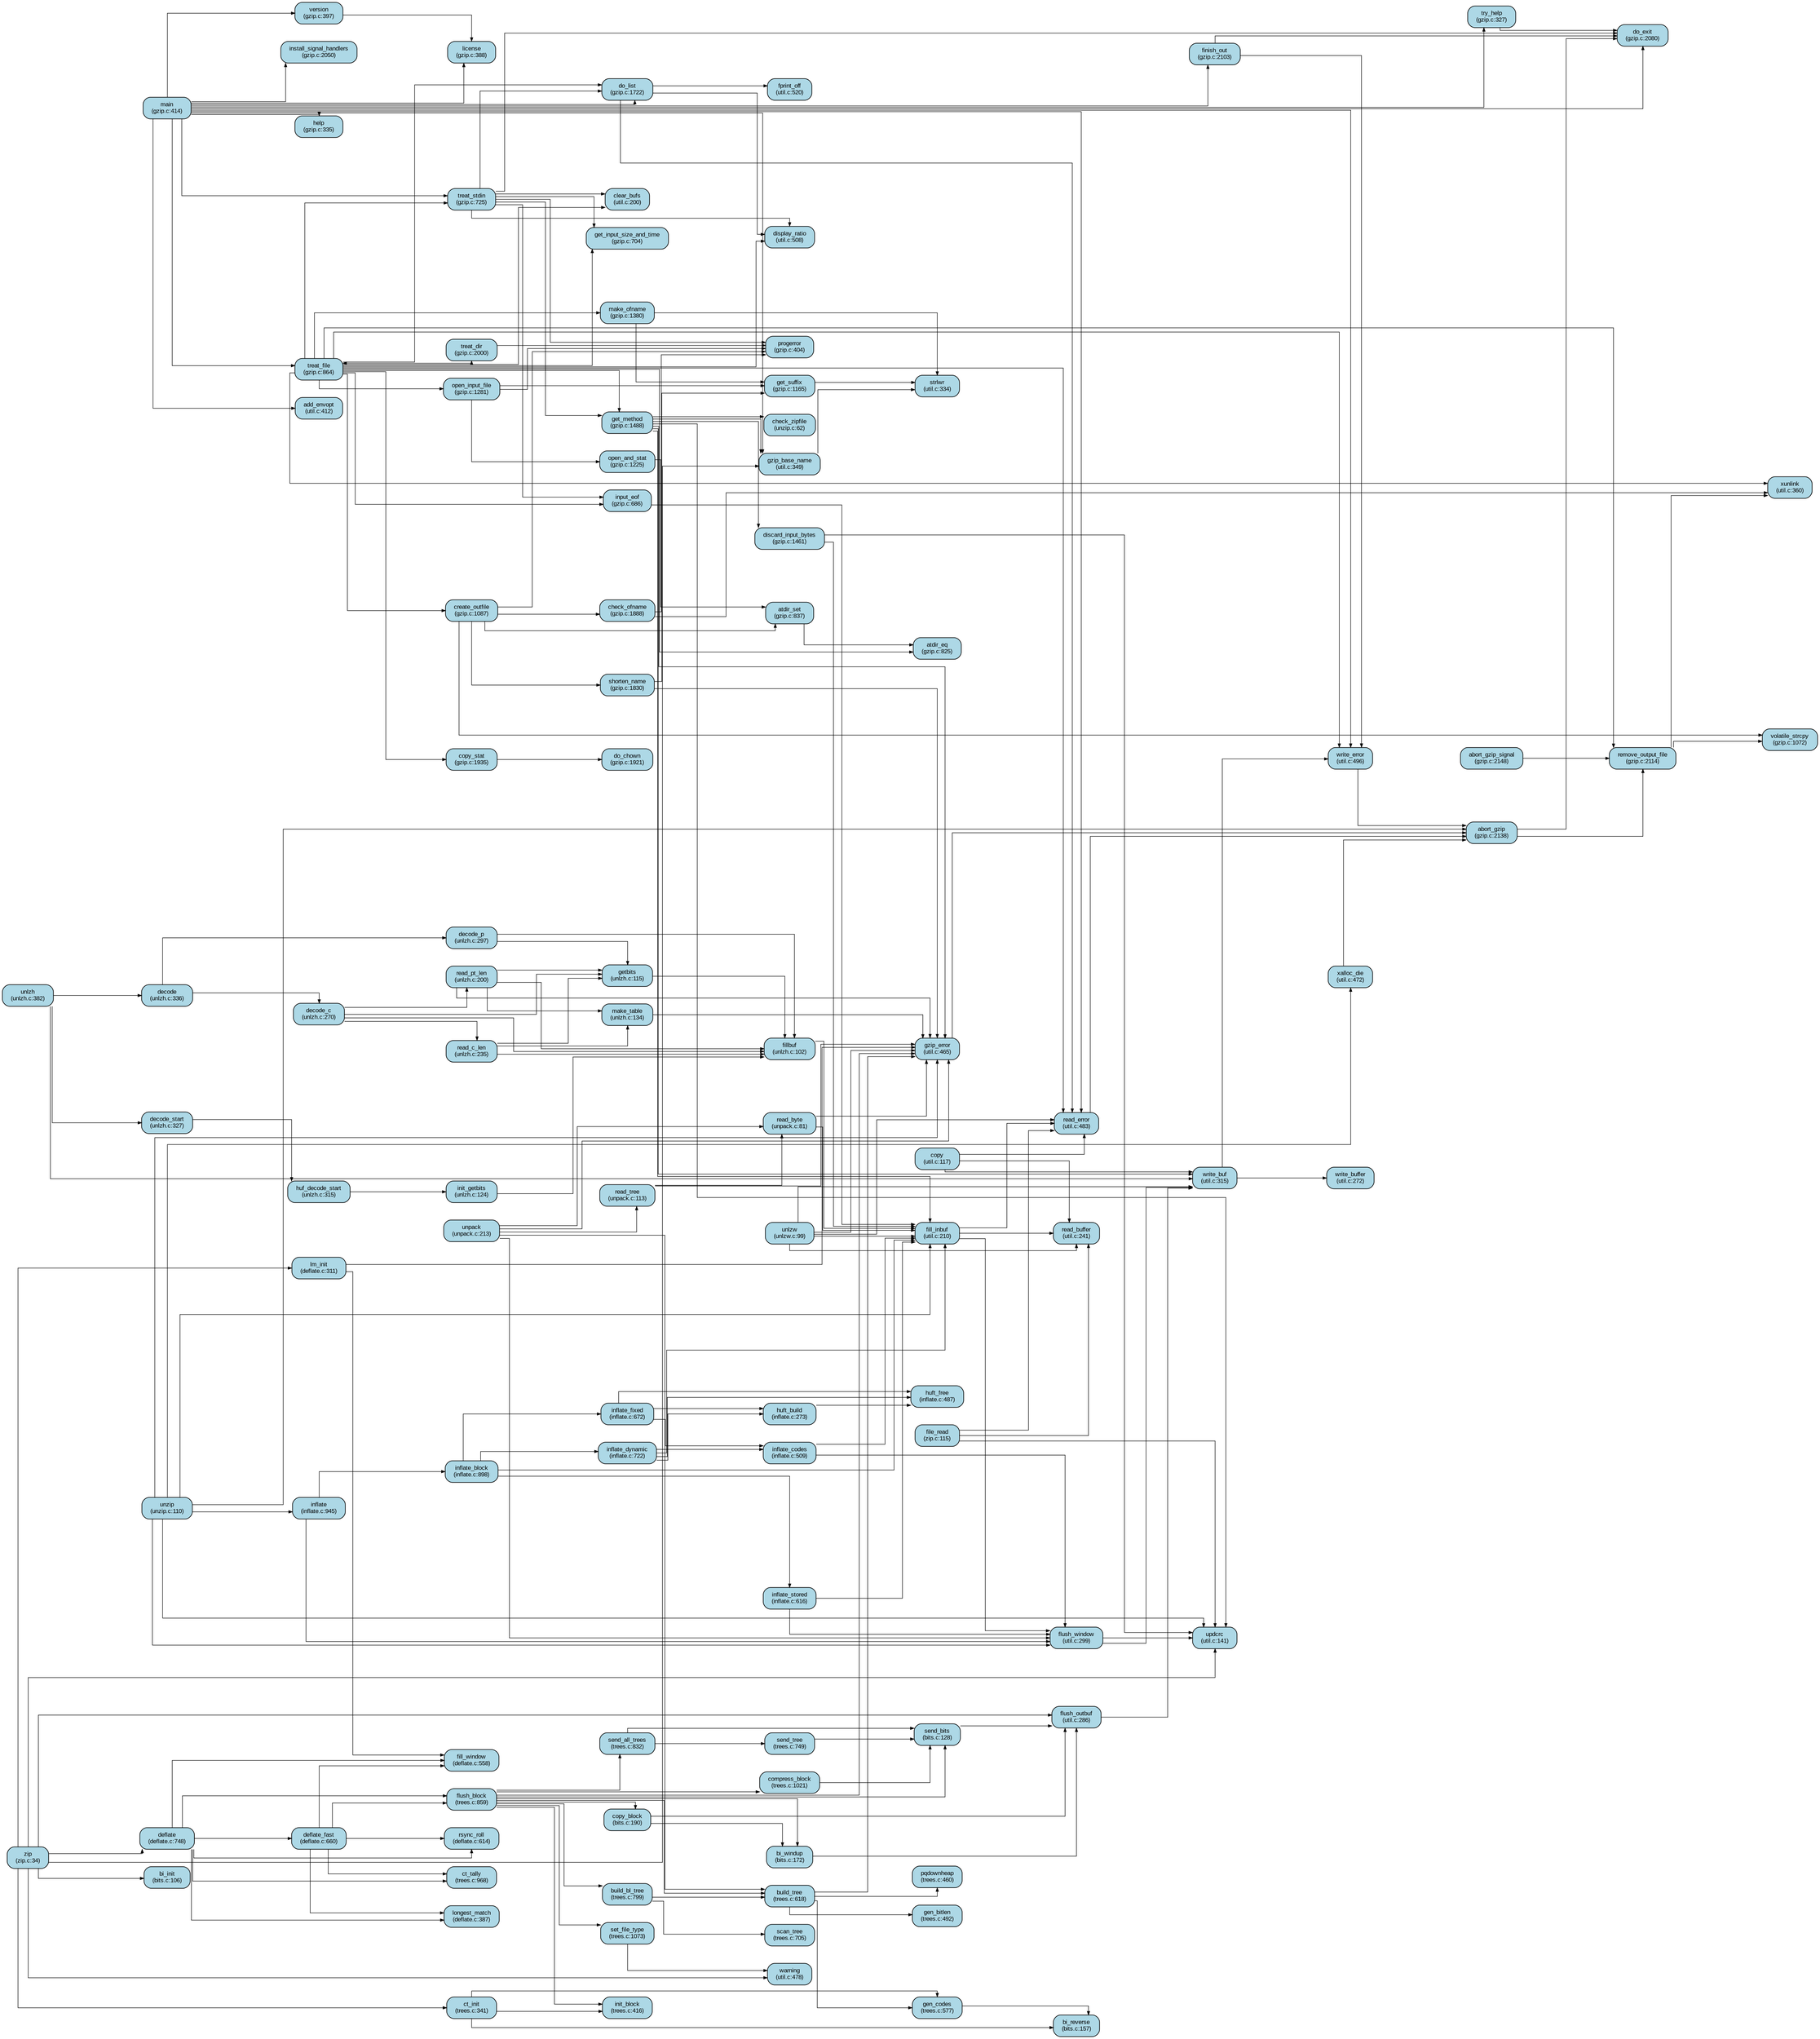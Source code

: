 digraph G {
    // 图的全局属性
    graph [
        rankdir=LR,          // 从左到右布局
        splines=ortho,       // 正交连线
        concentrate=true,    // 合并平行边
        compound=true,       // 允许跨子图连线
        ranksep=2,          // 层级间距
        nodesep=0.4         // 节点间距
    ];
    
    // 节点默认属性
    node [
        shape=box,
        style="rounded,filled",
        fontname="Arial",
        fontsize=10,
        height=0.3,
        margin="0.2,0.1",
        fillcolor="lightblue"  // 所有节点都是函数，统一使用浅蓝色
    ];
    
    // 边的默认属性
    edge [
        fontsize=8,
        arrowsize=0.6,
        penwidth=0.8
    ];
        "xunlink\n(util.c:360)";
    "fill_window\n(deflate.c:558)";
    "get_input_size_and_time\n(gzip.c:704)";
    "inflate_dynamic\n(inflate.c:722)";
    "copy_stat\n(gzip.c:1935)";
    "discard_input_bytes\n(gzip.c:1461)";
    "do_chown\n(gzip.c:1921)";
    "read_byte\n(unpack.c:81)";
    "decode_c\n(unlzh.c:270)";
    "treat_file\n(gzip.c:864)";
    "bi_reverse\n(bits.c:157)";
    "decode_p\n(unlzh.c:297)";
    "fill_inbuf\n(util.c:210)";
    "treat_dir\n(gzip.c:2000)";
    "copy\n(util.c:117)";
    "inflate_stored\n(inflate.c:616)";
    "set_file_type\n(trees.c:1073)";
    "help\n(gzip.c:335)";
    "deflate\n(deflate.c:748)";
    "main\n(gzip.c:414)";
    "decode\n(unlzh.c:336)";
    "huf_decode_start\n(unlzh.c:315)";
    "strlwr\n(util.c:334)";
    "inflate_codes\n(inflate.c:509)";
    "do_exit\n(gzip.c:2080)";
    "unpack\n(unpack.c:213)";
    "build_tree\n(trees.c:618)";
    "clear_bufs\n(util.c:200)";
    "unzip\n(unzip.c:110)";
    "make_ofname\n(gzip.c:1380)";
    "open_input_file\n(gzip.c:1281)";
    "abort_gzip_signal\n(gzip.c:2148)";
    "check_ofname\n(gzip.c:1888)";
    "make_table\n(unlzh.c:134)";
    "check_zipfile\n(unzip.c:62)";
    "atdir_set\n(gzip.c:837)";
    "init_block\n(trees.c:416)";
    "gen_codes\n(trees.c:577)";
    "display_ratio\n(util.c:508)";
    "ct_init\n(trees.c:341)";
    "compress_block\n(trees.c:1021)";
    "input_eof\n(gzip.c:686)";
    "fillbuf\n(unlzh.c:102)";
    "fprint_off\n(util.c:520)";
    "decode_start\n(unlzh.c:327)";
    "bi_init\n(bits.c:106)";
    "shorten_name\n(gzip.c:1830)";
    "open_and_stat\n(gzip.c:1225)";
    "read_error\n(util.c:483)";
    "add_envopt\n(util.c:412)";
    "getbits\n(unlzh.c:115)";
    "volatile_strcpy\n(gzip.c:1072)";
    "version\n(gzip.c:397)";
    "file_read\n(zip.c:115)";
    "do_list\n(gzip.c:1722)";
    "create_outfile\n(gzip.c:1087)";
    "install_signal_handlers\n(gzip.c:2050)";
    "lm_init\n(deflate.c:311)";
    "huft_free\n(inflate.c:487)";
    "deflate_fast\n(deflate.c:660)";
    "longest_match\n(deflate.c:387)";
    "warning\n(util.c:478)";
    "init_getbits\n(unlzh.c:124)";
    "flush_block\n(trees.c:859)";
    "write_error\n(util.c:496)";
    "treat_stdin\n(gzip.c:725)";
    "inflate_block\n(inflate.c:898)";
    "unlzw\n(unlzw.c:99)";
    "gen_bitlen\n(trees.c:492)";
    "huft_build\n(inflate.c:273)";
    "gzip_error\n(util.c:465)";
    "get_method\n(gzip.c:1488)";
    "send_bits\n(bits.c:128)";
    "gzip_base_name\n(util.c:349)";
    "progerror\n(gzip.c:404)";
    "inflate\n(inflate.c:945)";
    "remove_output_file\n(gzip.c:2114)";
    "try_help\n(gzip.c:327)";
    "write_buf\n(util.c:315)";
    "send_tree\n(trees.c:749)";
    "get_suffix\n(gzip.c:1165)";
    "zip\n(zip.c:34)";
    "read_tree\n(unpack.c:113)";
    "abort_gzip\n(gzip.c:2138)";
    "unlzh\n(unlzh.c:382)";
    "write_buffer\n(util.c:272)";
    "inflate_fixed\n(inflate.c:672)";
    "build_bl_tree\n(trees.c:799)";
    "updcrc\n(util.c:141)";
    "read_c_len\n(unlzh.c:235)";
    "send_all_trees\n(trees.c:832)";
    "xalloc_die\n(util.c:472)";
    "atdir_eq\n(gzip.c:825)";
    "rsync_roll\n(deflate.c:614)";
    "license\n(gzip.c:388)";
    "ct_tally\n(trees.c:968)";
    "read_pt_len\n(unlzh.c:200)";
    "finish_out\n(gzip.c:2103)";
    "copy_block\n(bits.c:190)";
    "flush_outbuf\n(util.c:286)";
    "bi_windup\n(bits.c:172)";
    "flush_window\n(util.c:299)";
    "pqdownheap\n(trees.c:460)";
    "scan_tree\n(trees.c:705)";
    "read_buffer\n(util.c:241)";
    "treat_file\n(gzip.c:864)" -> "copy_stat\n(gzip.c:1935)";
    "abort_gzip_signal\n(gzip.c:2148)" -> "remove_output_file\n(gzip.c:2114)";
    "make_table\n(unlzh.c:134)" -> "gzip_error\n(util.c:465)";
    "finish_out\n(gzip.c:2103)" -> "do_exit\n(gzip.c:2080)";
    "deflate_fast\n(deflate.c:660)" -> "fill_window\n(deflate.c:558)";
    "treat_stdin\n(gzip.c:725)" -> "display_ratio\n(util.c:508)";
    "zip\n(zip.c:34)" -> "warning\n(util.c:478)";
    "zip\n(zip.c:34)" -> "lm_init\n(deflate.c:311)";
    "set_file_type\n(trees.c:1073)" -> "warning\n(util.c:478)";
    "treat_file\n(gzip.c:864)" -> "open_input_file\n(gzip.c:1281)";
    "inflate_fixed\n(inflate.c:672)" -> "inflate_codes\n(inflate.c:509)";
    "main\n(gzip.c:414)" -> "treat_stdin\n(gzip.c:725)";
    "flush_block\n(trees.c:859)" -> "send_bits\n(bits.c:128)";
    "flush_block\n(trees.c:859)" -> "build_tree\n(trees.c:618)";
    "create_outfile\n(gzip.c:1087)" -> "check_ofname\n(gzip.c:1888)";
    "treat_file\n(gzip.c:864)" -> "write_error\n(util.c:496)";
    "treat_stdin\n(gzip.c:725)" -> "get_method\n(gzip.c:1488)";
    "input_eof\n(gzip.c:686)" -> "fill_inbuf\n(util.c:210)";
    "build_tree\n(trees.c:618)" -> "pqdownheap\n(trees.c:460)";
    "unzip\n(unzip.c:110)" -> "abort_gzip\n(gzip.c:2138)";
    "zip\n(zip.c:34)" -> "deflate\n(deflate.c:748)";
    "flush_block\n(trees.c:859)" -> "set_file_type\n(trees.c:1073)";
    "send_bits\n(bits.c:128)" -> "flush_outbuf\n(util.c:286)";
    "inflate_block\n(inflate.c:898)" -> "inflate_dynamic\n(inflate.c:722)";
    "main\n(gzip.c:414)" -> "license\n(gzip.c:388)";
    "lm_init\n(deflate.c:311)" -> "gzip_error\n(util.c:465)";
    "decode_c\n(unlzh.c:270)" -> "fillbuf\n(unlzh.c:102)";
    "inflate_stored\n(inflate.c:616)" -> "flush_window\n(util.c:299)";
    "inflate_fixed\n(inflate.c:672)" -> "huft_free\n(inflate.c:487)";
    "create_outfile\n(gzip.c:1087)" -> "shorten_name\n(gzip.c:1830)";
    "do_list\n(gzip.c:1722)" -> "display_ratio\n(util.c:508)";
    "file_read\n(zip.c:115)" -> "updcrc\n(util.c:141)";
    "decode_p\n(unlzh.c:297)" -> "getbits\n(unlzh.c:115)";
    "shorten_name\n(gzip.c:1830)" -> "gzip_error\n(util.c:465)";
    "write_error\n(util.c:496)" -> "abort_gzip\n(gzip.c:2138)";
    "unpack\n(unpack.c:213)" -> "flush_window\n(util.c:299)";
    "copy\n(util.c:117)" -> "read_error\n(util.c:483)";
    "main\n(gzip.c:414)" -> "try_help\n(gzip.c:327)";
    "send_tree\n(trees.c:749)" -> "send_bits\n(bits.c:128)";
    "inflate_block\n(inflate.c:898)" -> "inflate_fixed\n(inflate.c:672)";
    "unlzw\n(unlzw.c:99)" -> "read_error\n(util.c:483)";
    "zip\n(zip.c:34)" -> "ct_init\n(trees.c:341)";
    "remove_output_file\n(gzip.c:2114)" -> "volatile_strcpy\n(gzip.c:1072)";
    "inflate_block\n(inflate.c:898)" -> "inflate_stored\n(inflate.c:616)";
    "treat_file\n(gzip.c:864)" -> "treat_dir\n(gzip.c:2000)";
    "decode_start\n(unlzh.c:327)" -> "huf_decode_start\n(unlzh.c:315)";
    "flush_window\n(util.c:299)" -> "updcrc\n(util.c:141)";
    "send_all_trees\n(trees.c:832)" -> "send_tree\n(trees.c:749)";
    "decode_c\n(unlzh.c:270)" -> "read_c_len\n(unlzh.c:235)";
    "create_outfile\n(gzip.c:1087)" -> "volatile_strcpy\n(gzip.c:1072)";
    "check_ofname\n(gzip.c:1888)" -> "xunlink\n(util.c:360)";
    "treat_file\n(gzip.c:864)" -> "treat_stdin\n(gzip.c:725)";
    "main\n(gzip.c:414)" -> "do_list\n(gzip.c:1722)";
    "discard_input_bytes\n(gzip.c:1461)" -> "updcrc\n(util.c:141)";
    "inflate\n(inflate.c:945)" -> "flush_window\n(util.c:299)";
    "inflate_block\n(inflate.c:898)" -> "fill_inbuf\n(util.c:210)";
    "huft_build\n(inflate.c:273)" -> "huft_free\n(inflate.c:487)";
    "main\n(gzip.c:414)" -> "do_exit\n(gzip.c:2080)";
    "read_pt_len\n(unlzh.c:200)" -> "getbits\n(unlzh.c:115)";
    "fillbuf\n(unlzh.c:102)" -> "fill_inbuf\n(util.c:210)";
    "decode\n(unlzh.c:336)" -> "decode_p\n(unlzh.c:297)";
    "huf_decode_start\n(unlzh.c:315)" -> "init_getbits\n(unlzh.c:124)";
    "flush_block\n(trees.c:859)" -> "build_bl_tree\n(trees.c:799)";
    "flush_block\n(trees.c:859)" -> "send_all_trees\n(trees.c:832)";
    "open_and_stat\n(gzip.c:1225)" -> "atdir_set\n(gzip.c:837)";
    "treat_file\n(gzip.c:864)" -> "get_method\n(gzip.c:1488)";
    "write_buf\n(util.c:315)" -> "write_error\n(util.c:496)";
    "inflate\n(inflate.c:945)" -> "inflate_block\n(inflate.c:898)";
    "xalloc_die\n(util.c:472)" -> "abort_gzip\n(gzip.c:2138)";
    "unzip\n(unzip.c:110)" -> "inflate\n(inflate.c:945)";
    "atdir_set\n(gzip.c:837)" -> "atdir_eq\n(gzip.c:825)";
    "shorten_name\n(gzip.c:1830)" -> "get_suffix\n(gzip.c:1165)";
    "create_outfile\n(gzip.c:1087)" -> "progerror\n(gzip.c:404)";
    "file_read\n(zip.c:115)" -> "read_error\n(util.c:483)";
    "main\n(gzip.c:414)" -> "install_signal_handlers\n(gzip.c:2050)";
    "treat_file\n(gzip.c:864)" -> "make_ofname\n(gzip.c:1380)";
    "main\n(gzip.c:414)" -> "gzip_base_name\n(util.c:349)";
    "inflate_codes\n(inflate.c:509)" -> "fill_inbuf\n(util.c:210)";
    "read_c_len\n(unlzh.c:235)" -> "make_table\n(unlzh.c:134)";
    "gzip_base_name\n(util.c:349)" -> "strlwr\n(util.c:334)";
    "treat_dir\n(gzip.c:2000)" -> "treat_file\n(gzip.c:864)";
    "treat_stdin\n(gzip.c:725)" -> "get_input_size_and_time\n(gzip.c:704)";
    "unzip\n(unzip.c:110)" -> "gzip_error\n(util.c:465)";
    "deflate\n(deflate.c:748)" -> "rsync_roll\n(deflate.c:614)";
    "treat_file\n(gzip.c:864)" -> "do_list\n(gzip.c:1722)";
    "treat_stdin\n(gzip.c:725)" -> "clear_bufs\n(util.c:200)";
    "unlzw\n(unlzw.c:99)" -> "fill_inbuf\n(util.c:210)";
    "build_tree\n(trees.c:618)" -> "gen_codes\n(trees.c:577)";
    "treat_file\n(gzip.c:864)" -> "remove_output_file\n(gzip.c:2114)";
    "deflate_fast\n(deflate.c:660)" -> "flush_block\n(trees.c:859)";
    "unpack\n(unpack.c:213)" -> "build_tree\n(trees.c:618)";
    "treat_stdin\n(gzip.c:725)" -> "input_eof\n(gzip.c:686)";
    "gzip_error\n(util.c:465)" -> "abort_gzip\n(gzip.c:2138)";
    "try_help\n(gzip.c:327)" -> "do_exit\n(gzip.c:2080)";
    "inflate_dynamic\n(inflate.c:722)" -> "inflate_codes\n(inflate.c:509)";
    "deflate_fast\n(deflate.c:660)" -> "longest_match\n(deflate.c:387)";
    "read_c_len\n(unlzh.c:235)" -> "getbits\n(unlzh.c:115)";
    "read_byte\n(unpack.c:81)" -> "gzip_error\n(util.c:465)";
    "flush_block\n(trees.c:859)" -> "compress_block\n(trees.c:1021)";
    "gen_codes\n(trees.c:577)" -> "bi_reverse\n(bits.c:157)";
    "unlzh\n(unlzh.c:382)" -> "write_buf\n(util.c:315)";
    "unlzw\n(unlzw.c:99)" -> "gzip_error\n(util.c:465)";
    "get_method\n(gzip.c:1488)" -> "check_zipfile\n(unzip.c:62)";
    "get_method\n(gzip.c:1488)" -> "write_buf\n(util.c:315)";
    "deflate_fast\n(deflate.c:660)" -> "ct_tally\n(trees.c:968)";
    "build_bl_tree\n(trees.c:799)" -> "build_tree\n(trees.c:618)";
    "inflate_fixed\n(inflate.c:672)" -> "huft_build\n(inflate.c:273)";
    "copy_block\n(bits.c:190)" -> "bi_windup\n(bits.c:172)";
    "copy\n(util.c:117)" -> "write_buf\n(util.c:315)";
    "read_tree\n(unpack.c:113)" -> "read_byte\n(unpack.c:81)";
    "read_tree\n(unpack.c:113)" -> "gzip_error\n(util.c:465)";
    "unlzw\n(unlzw.c:99)" -> "write_buf\n(util.c:315)";
    "deflate\n(deflate.c:748)" -> "fill_window\n(deflate.c:558)";
    "build_bl_tree\n(trees.c:799)" -> "scan_tree\n(trees.c:705)";
    "fill_inbuf\n(util.c:210)" -> "read_error\n(util.c:483)";
    "treat_file\n(gzip.c:864)" -> "display_ratio\n(util.c:508)";
    "version\n(gzip.c:397)" -> "license\n(gzip.c:388)";
    "copy_stat\n(gzip.c:1935)" -> "do_chown\n(gzip.c:1921)";
    "main\n(gzip.c:414)" -> "add_envopt\n(util.c:412)";
    "unlzw\n(unlzw.c:99)" -> "read_buffer\n(util.c:241)";
    "write_buf\n(util.c:315)" -> "write_buffer\n(util.c:272)";
    "ct_init\n(trees.c:341)" -> "gen_codes\n(trees.c:577)";
    "unzip\n(unzip.c:110)" -> "fill_inbuf\n(util.c:210)";
    "main\n(gzip.c:414)" -> "treat_file\n(gzip.c:864)";
    "check_ofname\n(gzip.c:1888)" -> "progerror\n(gzip.c:404)";
    "flush_outbuf\n(util.c:286)" -> "write_buf\n(util.c:315)";
    "do_list\n(gzip.c:1722)" -> "read_error\n(util.c:483)";
    "decode_c\n(unlzh.c:270)" -> "getbits\n(unlzh.c:115)";
    "unlzh\n(unlzh.c:382)" -> "decode_start\n(unlzh.c:327)";
    "treat_file\n(gzip.c:864)" -> "get_input_size_and_time\n(gzip.c:704)";
    "get_method\n(gzip.c:1488)" -> "fill_inbuf\n(util.c:210)";
    "open_input_file\n(gzip.c:1281)" -> "progerror\n(gzip.c:404)";
    "treat_file\n(gzip.c:864)" -> "clear_bufs\n(util.c:200)";
    "read_byte\n(unpack.c:81)" -> "fill_inbuf\n(util.c:210)";
    "flush_block\n(trees.c:859)" -> "init_block\n(trees.c:416)";
    "flush_block\n(trees.c:859)" -> "gzip_error\n(util.c:465)";
    "ct_init\n(trees.c:341)" -> "bi_reverse\n(bits.c:157)";
    "read_pt_len\n(unlzh.c:200)" -> "gzip_error\n(util.c:465)";
    "inflate_codes\n(inflate.c:509)" -> "flush_window\n(util.c:299)";
    "build_tree\n(trees.c:618)" -> "gen_bitlen\n(trees.c:492)";
    "deflate\n(deflate.c:748)" -> "longest_match\n(deflate.c:387)";
    "compress_block\n(trees.c:1021)" -> "send_bits\n(bits.c:128)";
    "decode\n(unlzh.c:336)" -> "decode_c\n(unlzh.c:270)";
    "finish_out\n(gzip.c:2103)" -> "write_error\n(util.c:496)";
    "decode_p\n(unlzh.c:297)" -> "fillbuf\n(unlzh.c:102)";
    "get_method\n(gzip.c:1488)" -> "gzip_error\n(util.c:465)";
    "main\n(gzip.c:414)" -> "finish_out\n(gzip.c:2103)";
    "get_method\n(gzip.c:1488)" -> "gzip_base_name\n(util.c:349)";
    "build_tree\n(trees.c:618)" -> "gzip_error\n(util.c:465)";
    "flush_window\n(util.c:299)" -> "write_buf\n(util.c:315)";
    "flush_block\n(trees.c:859)" -> "bi_windup\n(bits.c:172)";
    "unzip\n(unzip.c:110)" -> "xalloc_die\n(util.c:472)";
    "zip\n(zip.c:34)" -> "gzip_base_name\n(util.c:349)";
    "open_input_file\n(gzip.c:1281)" -> "open_and_stat\n(gzip.c:1225)";
    "treat_stdin\n(gzip.c:725)" -> "progerror\n(gzip.c:404)";
    "zip\n(zip.c:34)" -> "updcrc\n(util.c:141)";
    "main\n(gzip.c:414)" -> "help\n(gzip.c:335)";
    "inflate_dynamic\n(inflate.c:722)" -> "huft_free\n(inflate.c:487)";
    "create_outfile\n(gzip.c:1087)" -> "atdir_set\n(gzip.c:837)";
    "decode_c\n(unlzh.c:270)" -> "read_pt_len\n(unlzh.c:200)";
    "read_pt_len\n(unlzh.c:200)" -> "fillbuf\n(unlzh.c:102)";
    "do_list\n(gzip.c:1722)" -> "fprint_off\n(util.c:520)";
    "copy_block\n(bits.c:190)" -> "flush_outbuf\n(util.c:286)";
    "open_input_file\n(gzip.c:1281)" -> "get_suffix\n(gzip.c:1165)";
    "copy\n(util.c:117)" -> "read_buffer\n(util.c:241)";
    "read_error\n(util.c:483)" -> "abort_gzip\n(gzip.c:2138)";
    "unpack\n(unpack.c:213)" -> "read_tree\n(unpack.c:113)";
    "main\n(gzip.c:414)" -> "read_error\n(util.c:483)";
    "make_ofname\n(gzip.c:1380)" -> "strlwr\n(util.c:334)";
    "get_suffix\n(gzip.c:1165)" -> "strlwr\n(util.c:334)";
    "unzip\n(unzip.c:110)" -> "flush_window\n(util.c:299)";
    "inflate_dynamic\n(inflate.c:722)" -> "huft_build\n(inflate.c:273)";
    "inflate_stored\n(inflate.c:616)" -> "fill_inbuf\n(util.c:210)";
    "zip\n(zip.c:34)" -> "flush_outbuf\n(util.c:286)";
    "deflate\n(deflate.c:748)" -> "deflate_fast\n(deflate.c:660)";
    "getbits\n(unlzh.c:115)" -> "fillbuf\n(unlzh.c:102)";
    "make_ofname\n(gzip.c:1380)" -> "get_suffix\n(gzip.c:1165)";
    "zip\n(zip.c:34)" -> "bi_init\n(bits.c:106)";
    "discard_input_bytes\n(gzip.c:1461)" -> "fill_inbuf\n(util.c:210)";
    "treat_file\n(gzip.c:864)" -> "atdir_eq\n(gzip.c:825)";
    "ct_init\n(trees.c:341)" -> "init_block\n(trees.c:416)";
    "unlzh\n(unlzh.c:382)" -> "decode\n(unlzh.c:336)";
    "deflate_fast\n(deflate.c:660)" -> "rsync_roll\n(deflate.c:614)";
    "treat_dir\n(gzip.c:2000)" -> "progerror\n(gzip.c:404)";
    "treat_file\n(gzip.c:864)" -> "xunlink\n(util.c:360)";
    "treat_stdin\n(gzip.c:725)" -> "do_list\n(gzip.c:1722)";
    "fill_inbuf\n(util.c:210)" -> "read_buffer\n(util.c:241)";
    "deflate\n(deflate.c:748)" -> "flush_block\n(trees.c:859)";
    "treat_file\n(gzip.c:864)" -> "input_eof\n(gzip.c:686)";
    "treat_file\n(gzip.c:864)" -> "create_outfile\n(gzip.c:1087)";
    "main\n(gzip.c:414)" -> "write_error\n(util.c:496)";
    "read_pt_len\n(unlzh.c:200)" -> "make_table\n(unlzh.c:134)";
    "get_method\n(gzip.c:1488)" -> "discard_input_bytes\n(gzip.c:1461)";
    "treat_stdin\n(gzip.c:725)" -> "do_exit\n(gzip.c:2080)";
    "unzip\n(unzip.c:110)" -> "updcrc\n(util.c:141)";
    "bi_windup\n(bits.c:172)" -> "flush_outbuf\n(util.c:286)";
    "read_c_len\n(unlzh.c:235)" -> "fillbuf\n(unlzh.c:102)";
    "get_method\n(gzip.c:1488)" -> "updcrc\n(util.c:141)";
    "lm_init\n(deflate.c:311)" -> "fill_window\n(deflate.c:558)";
    "main\n(gzip.c:414)" -> "version\n(gzip.c:397)";
    "init_getbits\n(unlzh.c:124)" -> "fillbuf\n(unlzh.c:102)";
    "unpack\n(unpack.c:213)" -> "read_byte\n(unpack.c:81)";
    "unpack\n(unpack.c:213)" -> "gzip_error\n(util.c:465)";
    "file_read\n(zip.c:115)" -> "read_buffer\n(util.c:241)";
    "deflate\n(deflate.c:748)" -> "ct_tally\n(trees.c:968)";
    "remove_output_file\n(gzip.c:2114)" -> "xunlink\n(util.c:360)";
    "inflate_dynamic\n(inflate.c:722)" -> "fill_inbuf\n(util.c:210)";
    "treat_file\n(gzip.c:864)" -> "read_error\n(util.c:483)";
    "abort_gzip\n(gzip.c:2138)" -> "remove_output_file\n(gzip.c:2114)";
    "send_all_trees\n(trees.c:832)" -> "send_bits\n(bits.c:128)";
    "abort_gzip\n(gzip.c:2138)" -> "do_exit\n(gzip.c:2080)";
    "fill_inbuf\n(util.c:210)" -> "flush_window\n(util.c:299)";
    "flush_block\n(trees.c:859)" -> "copy_block\n(bits.c:190)";
}
